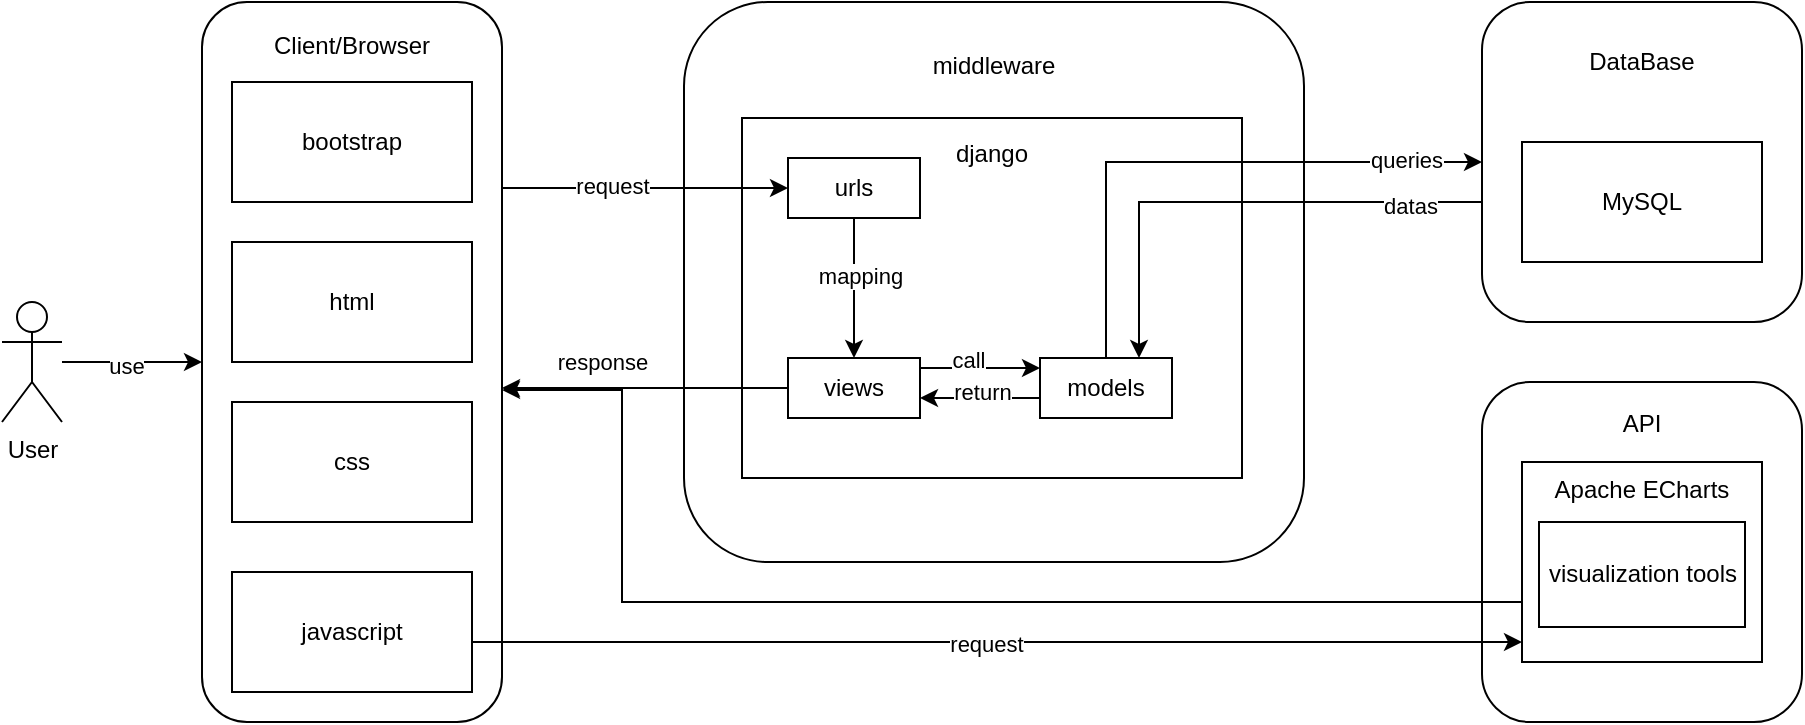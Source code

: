 <mxfile version="26.0.11">
  <diagram name="Page-1" id="fd0BKbMkZNCjQAa6GCeJ">
    <mxGraphModel dx="1434" dy="738" grid="1" gridSize="10" guides="1" tooltips="1" connect="1" arrows="1" fold="1" page="1" pageScale="1" pageWidth="827" pageHeight="1169" math="0" shadow="0">
      <root>
        <mxCell id="0" />
        <mxCell id="1" parent="0" />
        <mxCell id="IMV991JVtr9X0o2-LDnY-48" value="&lt;div&gt;API&lt;/div&gt;&lt;div&gt;&lt;br&gt;&lt;/div&gt;&lt;div&gt;&lt;br&gt;&lt;/div&gt;&lt;div&gt;&lt;br&gt;&lt;/div&gt;&lt;div&gt;&lt;br&gt;&lt;/div&gt;&lt;div&gt;&lt;br&gt;&lt;/div&gt;&lt;div&gt;&lt;br&gt;&lt;/div&gt;&lt;div&gt;&lt;br&gt;&lt;/div&gt;&lt;div&gt;&lt;br&gt;&lt;/div&gt;&lt;div&gt;&lt;br&gt;&lt;/div&gt;" style="rounded=1;whiteSpace=wrap;html=1;" parent="1" vertex="1">
          <mxGeometry x="760" y="350" width="160" height="170" as="geometry" />
        </mxCell>
        <mxCell id="IMV991JVtr9X0o2-LDnY-51" value="Apache ECharts&lt;br&gt;&lt;div&gt;&lt;br&gt;&lt;/div&gt;&lt;div&gt;&lt;br&gt;&lt;/div&gt;&lt;div&gt;&lt;br&gt;&lt;/div&gt;&lt;div&gt;&lt;br&gt;&lt;/div&gt;&lt;div&gt;&lt;br&gt;&lt;/div&gt;" style="rounded=0;whiteSpace=wrap;html=1;" parent="1" vertex="1">
          <mxGeometry x="780" y="390" width="120" height="100" as="geometry" />
        </mxCell>
        <mxCell id="IMV991JVtr9X0o2-LDnY-1" value="&lt;div&gt;DataBase&lt;/div&gt;&lt;div&gt;&lt;br&gt;&lt;/div&gt;&lt;div&gt;&lt;br&gt;&lt;/div&gt;&lt;div&gt;&lt;br&gt;&lt;/div&gt;&lt;div&gt;&lt;br&gt;&lt;/div&gt;&lt;div&gt;&lt;br&gt;&lt;/div&gt;&lt;div&gt;&lt;br&gt;&lt;/div&gt;&lt;div&gt;&lt;br&gt;&lt;/div&gt;" style="rounded=1;whiteSpace=wrap;html=1;" parent="1" vertex="1">
          <mxGeometry x="760" y="160" width="160" height="160" as="geometry" />
        </mxCell>
        <mxCell id="IMV991JVtr9X0o2-LDnY-10" style="edgeStyle=orthogonalEdgeStyle;rounded=0;orthogonalLoop=1;jettySize=auto;html=1;entryX=0;entryY=0.5;entryDx=0;entryDy=0;" parent="1" source="IMV991JVtr9X0o2-LDnY-4" target="IMV991JVtr9X0o2-LDnY-6" edge="1">
          <mxGeometry relative="1" as="geometry" />
        </mxCell>
        <mxCell id="IMV991JVtr9X0o2-LDnY-11" value="use" style="edgeLabel;html=1;align=center;verticalAlign=middle;resizable=0;points=[];" parent="IMV991JVtr9X0o2-LDnY-10" vertex="1" connectable="0">
          <mxGeometry x="-0.086" y="-2" relative="1" as="geometry">
            <mxPoint as="offset" />
          </mxGeometry>
        </mxCell>
        <mxCell id="IMV991JVtr9X0o2-LDnY-4" value="User" style="shape=umlActor;verticalLabelPosition=bottom;verticalAlign=top;html=1;outlineConnect=0;" parent="1" vertex="1">
          <mxGeometry x="20" y="310" width="30" height="60" as="geometry" />
        </mxCell>
        <mxCell id="IMV991JVtr9X0o2-LDnY-5" value="middleware&lt;br&gt;&lt;div&gt;&lt;br&gt;&lt;/div&gt;&lt;div&gt;&lt;br&gt;&lt;/div&gt;&lt;div&gt;&lt;br&gt;&lt;/div&gt;&lt;div&gt;&lt;br&gt;&lt;/div&gt;&lt;div&gt;&lt;br&gt;&lt;/div&gt;&lt;div&gt;&lt;br&gt;&lt;/div&gt;&lt;div&gt;&lt;br&gt;&lt;/div&gt;&lt;div&gt;&lt;br&gt;&lt;/div&gt;&lt;div&gt;&lt;br&gt;&lt;/div&gt;&lt;div&gt;&lt;br&gt;&lt;/div&gt;&lt;div&gt;&lt;br&gt;&lt;/div&gt;&lt;div&gt;&lt;br&gt;&lt;/div&gt;&lt;div&gt;&lt;br&gt;&lt;/div&gt;&lt;div&gt;&lt;br&gt;&lt;/div&gt;&lt;div&gt;&lt;br&gt;&lt;/div&gt;" style="rounded=1;whiteSpace=wrap;html=1;" parent="1" vertex="1">
          <mxGeometry x="361" y="160" width="310" height="280" as="geometry" />
        </mxCell>
        <mxCell id="IMV991JVtr9X0o2-LDnY-6" value="Client/Browser&lt;div&gt;&lt;br&gt;&lt;/div&gt;&lt;div&gt;&lt;br&gt;&lt;/div&gt;&lt;div&gt;&lt;br&gt;&lt;/div&gt;&lt;div&gt;&lt;br&gt;&lt;/div&gt;&lt;div&gt;&lt;br&gt;&lt;/div&gt;&lt;div&gt;&lt;br&gt;&lt;/div&gt;&lt;div&gt;&lt;br&gt;&lt;/div&gt;&lt;div&gt;&lt;br&gt;&lt;/div&gt;&lt;div&gt;&lt;br&gt;&lt;/div&gt;&lt;div&gt;&lt;br&gt;&lt;/div&gt;&lt;div&gt;&lt;br&gt;&lt;/div&gt;&lt;div&gt;&lt;br&gt;&lt;/div&gt;&lt;div&gt;&lt;br&gt;&lt;/div&gt;&lt;div&gt;&lt;br&gt;&lt;/div&gt;&lt;div&gt;&lt;br&gt;&lt;/div&gt;&lt;div&gt;&lt;br&gt;&lt;/div&gt;&lt;div&gt;&lt;br&gt;&lt;/div&gt;&lt;div&gt;&lt;br&gt;&lt;/div&gt;&lt;div&gt;&lt;br&gt;&lt;/div&gt;&lt;div&gt;&lt;br&gt;&lt;/div&gt;&lt;div&gt;&lt;br&gt;&lt;/div&gt;&lt;div&gt;&lt;br&gt;&lt;/div&gt;" style="rounded=1;whiteSpace=wrap;html=1;" parent="1" vertex="1">
          <mxGeometry x="120" y="160" width="150" height="360" as="geometry" />
        </mxCell>
        <mxCell id="IMV991JVtr9X0o2-LDnY-7" value="django&lt;div&gt;&lt;br&gt;&lt;/div&gt;&lt;div&gt;&lt;br&gt;&lt;/div&gt;&lt;div&gt;&lt;br&gt;&lt;/div&gt;&lt;div&gt;&lt;br&gt;&lt;/div&gt;&lt;div&gt;&lt;br&gt;&lt;/div&gt;&lt;div&gt;&lt;br&gt;&lt;/div&gt;&lt;div&gt;&lt;br&gt;&lt;/div&gt;&lt;div&gt;&lt;br&gt;&lt;/div&gt;&lt;div&gt;&lt;br&gt;&lt;/div&gt;&lt;div&gt;&lt;br&gt;&lt;/div&gt;" style="rounded=0;whiteSpace=wrap;html=1;" parent="1" vertex="1">
          <mxGeometry x="390" y="218" width="250" height="180" as="geometry" />
        </mxCell>
        <mxCell id="IMV991JVtr9X0o2-LDnY-12" value="html" style="rounded=0;whiteSpace=wrap;html=1;" parent="1" vertex="1">
          <mxGeometry x="135" y="280" width="120" height="60" as="geometry" />
        </mxCell>
        <mxCell id="IMV991JVtr9X0o2-LDnY-13" value="css" style="rounded=0;whiteSpace=wrap;html=1;" parent="1" vertex="1">
          <mxGeometry x="135" y="360" width="120" height="60" as="geometry" />
        </mxCell>
        <mxCell id="y2yLQSYUWb60mJqoII2E-27" style="edgeStyle=orthogonalEdgeStyle;rounded=0;orthogonalLoop=1;jettySize=auto;html=1;" parent="1" edge="1">
          <mxGeometry relative="1" as="geometry">
            <mxPoint x="255" y="480" as="sourcePoint" />
            <mxPoint x="780" y="480" as="targetPoint" />
            <Array as="points">
              <mxPoint x="780" y="480" />
            </Array>
          </mxGeometry>
        </mxCell>
        <mxCell id="y2yLQSYUWb60mJqoII2E-30" value="request" style="edgeLabel;html=1;align=center;verticalAlign=middle;resizable=0;points=[];" parent="y2yLQSYUWb60mJqoII2E-27" vertex="1" connectable="0">
          <mxGeometry x="-0.022" y="-1" relative="1" as="geometry">
            <mxPoint as="offset" />
          </mxGeometry>
        </mxCell>
        <mxCell id="IMV991JVtr9X0o2-LDnY-14" value="javascript" style="rounded=0;whiteSpace=wrap;html=1;" parent="1" vertex="1">
          <mxGeometry x="135" y="445" width="120" height="60" as="geometry" />
        </mxCell>
        <mxCell id="IMV991JVtr9X0o2-LDnY-20" value="bootstrap" style="rounded=0;whiteSpace=wrap;html=1;" parent="1" vertex="1">
          <mxGeometry x="135" y="200" width="120" height="60" as="geometry" />
        </mxCell>
        <mxCell id="IMV991JVtr9X0o2-LDnY-35" style="edgeStyle=orthogonalEdgeStyle;rounded=0;orthogonalLoop=1;jettySize=auto;html=1;" parent="1" edge="1">
          <mxGeometry relative="1" as="geometry">
            <mxPoint x="479" y="343" as="sourcePoint" />
            <mxPoint x="539" y="343" as="targetPoint" />
          </mxGeometry>
        </mxCell>
        <mxCell id="IMV991JVtr9X0o2-LDnY-36" value="call" style="edgeLabel;html=1;align=center;verticalAlign=middle;resizable=0;points=[];" parent="IMV991JVtr9X0o2-LDnY-35" vertex="1" connectable="0">
          <mxGeometry x="-0.212" y="4" relative="1" as="geometry">
            <mxPoint as="offset" />
          </mxGeometry>
        </mxCell>
        <mxCell id="IMV991JVtr9X0o2-LDnY-24" value="views" style="rounded=0;whiteSpace=wrap;html=1;" parent="1" vertex="1">
          <mxGeometry x="413" y="338" width="66" height="30" as="geometry" />
        </mxCell>
        <mxCell id="IMV991JVtr9X0o2-LDnY-32" style="edgeStyle=orthogonalEdgeStyle;rounded=0;orthogonalLoop=1;jettySize=auto;html=1;" parent="1" source="IMV991JVtr9X0o2-LDnY-25" target="IMV991JVtr9X0o2-LDnY-24" edge="1">
          <mxGeometry relative="1" as="geometry" />
        </mxCell>
        <mxCell id="IMV991JVtr9X0o2-LDnY-33" value="mapping" style="edgeLabel;html=1;align=center;verticalAlign=middle;resizable=0;points=[];" parent="IMV991JVtr9X0o2-LDnY-32" vertex="1" connectable="0">
          <mxGeometry x="-0.174" y="3" relative="1" as="geometry">
            <mxPoint as="offset" />
          </mxGeometry>
        </mxCell>
        <mxCell id="IMV991JVtr9X0o2-LDnY-25" value="urls" style="rounded=0;whiteSpace=wrap;html=1;" parent="1" vertex="1">
          <mxGeometry x="413" y="238" width="66" height="30" as="geometry" />
        </mxCell>
        <mxCell id="IMV991JVtr9X0o2-LDnY-44" style="edgeStyle=orthogonalEdgeStyle;rounded=0;orthogonalLoop=1;jettySize=auto;html=1;entryX=1;entryY=0.5;entryDx=0;entryDy=0;" parent="1" edge="1">
          <mxGeometry relative="1" as="geometry">
            <mxPoint x="539" y="358" as="sourcePoint" />
            <mxPoint x="479" y="358" as="targetPoint" />
          </mxGeometry>
        </mxCell>
        <mxCell id="IMV991JVtr9X0o2-LDnY-45" value="return" style="edgeLabel;html=1;align=center;verticalAlign=middle;resizable=0;points=[];" parent="IMV991JVtr9X0o2-LDnY-44" vertex="1" connectable="0">
          <mxGeometry x="-0.033" y="-3" relative="1" as="geometry">
            <mxPoint as="offset" />
          </mxGeometry>
        </mxCell>
        <mxCell id="y2yLQSYUWb60mJqoII2E-7" style="edgeStyle=orthogonalEdgeStyle;rounded=0;orthogonalLoop=1;jettySize=auto;html=1;exitX=0.5;exitY=0;exitDx=0;exitDy=0;" parent="1" source="IMV991JVtr9X0o2-LDnY-34" edge="1">
          <mxGeometry relative="1" as="geometry">
            <mxPoint x="560" y="390" as="sourcePoint" />
            <mxPoint x="760" y="240" as="targetPoint" />
            <Array as="points">
              <mxPoint x="572" y="240" />
              <mxPoint x="760" y="240" />
            </Array>
          </mxGeometry>
        </mxCell>
        <mxCell id="y2yLQSYUWb60mJqoII2E-8" value="queries" style="edgeLabel;html=1;align=center;verticalAlign=middle;resizable=0;points=[];" parent="y2yLQSYUWb60mJqoII2E-7" vertex="1" connectable="0">
          <mxGeometry x="0.73" y="1" relative="1" as="geometry">
            <mxPoint as="offset" />
          </mxGeometry>
        </mxCell>
        <mxCell id="IMV991JVtr9X0o2-LDnY-34" value="models" style="rounded=0;whiteSpace=wrap;html=1;" parent="1" vertex="1">
          <mxGeometry x="539" y="338" width="66" height="30" as="geometry" />
        </mxCell>
        <mxCell id="IMV991JVtr9X0o2-LDnY-37" value="MySQL" style="rounded=0;whiteSpace=wrap;html=1;" parent="1" vertex="1">
          <mxGeometry x="780" y="230" width="120" height="60" as="geometry" />
        </mxCell>
        <mxCell id="IMV991JVtr9X0o2-LDnY-49" value="visualization tools" style="rounded=0;whiteSpace=wrap;html=1;" parent="1" vertex="1">
          <mxGeometry x="788.5" y="420" width="103" height="52.5" as="geometry" />
        </mxCell>
        <mxCell id="y2yLQSYUWb60mJqoII2E-2" style="edgeStyle=orthogonalEdgeStyle;rounded=0;orthogonalLoop=1;jettySize=auto;html=1;entryX=0;entryY=0.5;entryDx=0;entryDy=0;" parent="1" source="IMV991JVtr9X0o2-LDnY-6" target="IMV991JVtr9X0o2-LDnY-25" edge="1">
          <mxGeometry relative="1" as="geometry">
            <Array as="points">
              <mxPoint x="340" y="253" />
              <mxPoint x="340" y="253" />
            </Array>
          </mxGeometry>
        </mxCell>
        <mxCell id="y2yLQSYUWb60mJqoII2E-3" value="request" style="edgeLabel;html=1;align=center;verticalAlign=middle;resizable=0;points=[];" parent="y2yLQSYUWb60mJqoII2E-2" vertex="1" connectable="0">
          <mxGeometry x="-0.236" y="1" relative="1" as="geometry">
            <mxPoint as="offset" />
          </mxGeometry>
        </mxCell>
        <mxCell id="y2yLQSYUWb60mJqoII2E-4" style="edgeStyle=orthogonalEdgeStyle;rounded=0;orthogonalLoop=1;jettySize=auto;html=1;" parent="1" source="IMV991JVtr9X0o2-LDnY-24" edge="1">
          <mxGeometry relative="1" as="geometry">
            <mxPoint x="270" y="353" as="targetPoint" />
            <Array as="points">
              <mxPoint x="270" y="353" />
            </Array>
          </mxGeometry>
        </mxCell>
        <mxCell id="y2yLQSYUWb60mJqoII2E-5" value="response" style="edgeLabel;html=1;align=center;verticalAlign=middle;resizable=0;points=[];" parent="y2yLQSYUWb60mJqoII2E-4" vertex="1" connectable="0">
          <mxGeometry x="0.314" y="-1" relative="1" as="geometry">
            <mxPoint x="1" y="-12" as="offset" />
          </mxGeometry>
        </mxCell>
        <mxCell id="y2yLQSYUWb60mJqoII2E-9" style="edgeStyle=orthogonalEdgeStyle;rounded=0;orthogonalLoop=1;jettySize=auto;html=1;entryX=0.75;entryY=0;entryDx=0;entryDy=0;" parent="1" source="IMV991JVtr9X0o2-LDnY-1" target="IMV991JVtr9X0o2-LDnY-34" edge="1">
          <mxGeometry relative="1" as="geometry">
            <Array as="points">
              <mxPoint x="589" y="260" />
            </Array>
          </mxGeometry>
        </mxCell>
        <mxCell id="y2yLQSYUWb60mJqoII2E-11" value="datas" style="edgeLabel;html=1;align=center;verticalAlign=middle;resizable=0;points=[];" parent="y2yLQSYUWb60mJqoII2E-9" vertex="1" connectable="0">
          <mxGeometry x="-0.707" y="2" relative="1" as="geometry">
            <mxPoint as="offset" />
          </mxGeometry>
        </mxCell>
        <mxCell id="y2yLQSYUWb60mJqoII2E-28" style="edgeStyle=orthogonalEdgeStyle;rounded=0;orthogonalLoop=1;jettySize=auto;html=1;entryX=1;entryY=0.539;entryDx=0;entryDy=0;entryPerimeter=0;" parent="1" target="IMV991JVtr9X0o2-LDnY-6" edge="1">
          <mxGeometry relative="1" as="geometry">
            <mxPoint x="780" y="460" as="sourcePoint" />
            <mxPoint x="273" y="360" as="targetPoint" />
            <Array as="points">
              <mxPoint x="330" y="460" />
              <mxPoint x="330" y="354" />
            </Array>
          </mxGeometry>
        </mxCell>
      </root>
    </mxGraphModel>
  </diagram>
</mxfile>
